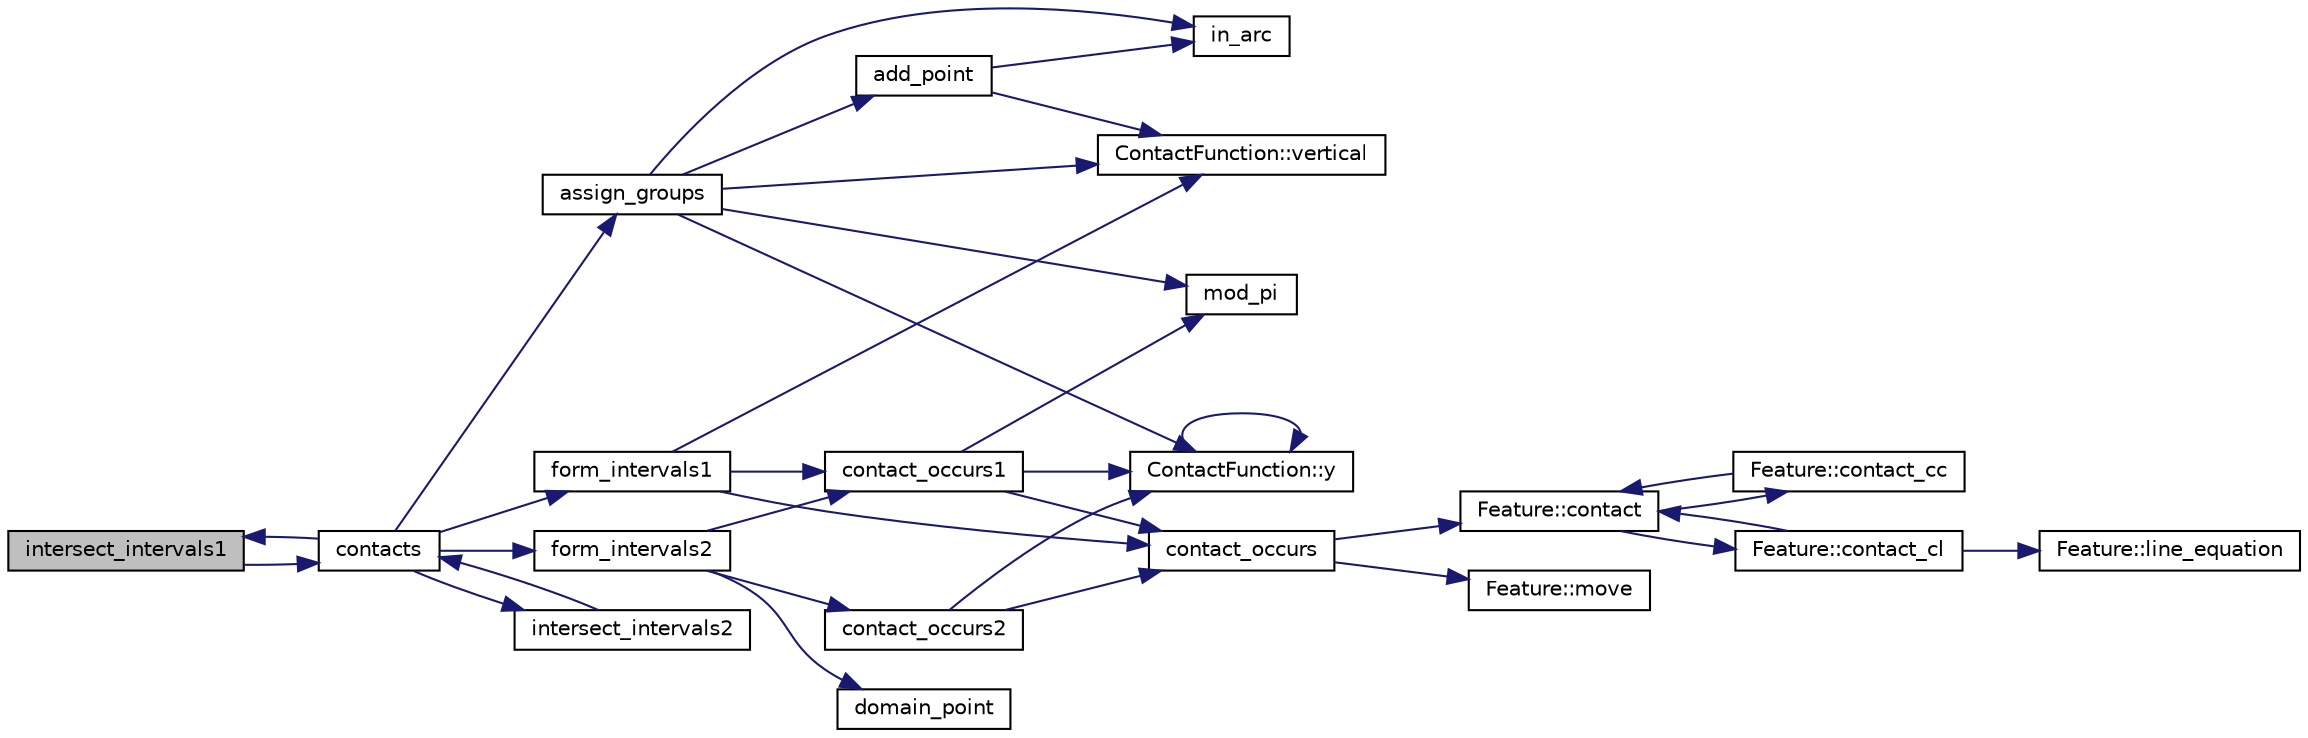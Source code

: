 digraph "intersect_intervals1"
{
 // LATEX_PDF_SIZE
  edge [fontname="Helvetica",fontsize="10",labelfontname="Helvetica",labelfontsize="10"];
  node [fontname="Helvetica",fontsize="10",shape=record];
  rankdir="LR";
  Node1 [label="intersect_intervals1",height=0.2,width=0.4,color="black", fillcolor="grey75", style="filled", fontcolor="black",tooltip=" "];
  Node1 -> Node2 [color="midnightblue",fontsize="10",style="solid",fontname="Helvetica"];
  Node2 [label="contacts",height=0.2,width=0.4,color="black", fillcolor="white", style="filled",URL="$d6/d39/cs_8_c.html#abcd699cfbf8e64e6e6bb76bd8dda4579",tooltip=" "];
  Node2 -> Node3 [color="midnightblue",fontsize="10",style="solid",fontname="Helvetica"];
  Node3 [label="assign_groups",height=0.2,width=0.4,color="black", fillcolor="white", style="filled",URL="$d6/d39/cs_8_c.html#ae2d6005c9e2d3cb6672f64ff3126a498",tooltip=" "];
  Node3 -> Node4 [color="midnightblue",fontsize="10",style="solid",fontname="Helvetica"];
  Node4 [label="add_point",height=0.2,width=0.4,color="black", fillcolor="white", style="filled",URL="$d6/d39/cs_8_c.html#a7ccb7ae432a3132107521a91f8fda266",tooltip=" "];
  Node4 -> Node5 [color="midnightblue",fontsize="10",style="solid",fontname="Helvetica"];
  Node5 [label="in_arc",height=0.2,width=0.4,color="black", fillcolor="white", style="filled",URL="$d6/d39/cs_8_c.html#aa11ddde06a3d235fc35c23b35b26ea37",tooltip=" "];
  Node4 -> Node6 [color="midnightblue",fontsize="10",style="solid",fontname="Helvetica"];
  Node6 [label="ContactFunction::vertical",height=0.2,width=0.4,color="black", fillcolor="white", style="filled",URL="$d2/d41/class_contact_function.html#a6b900f04e431aeeca87a1fa024f5e8e0",tooltip=" "];
  Node3 -> Node5 [color="midnightblue",fontsize="10",style="solid",fontname="Helvetica"];
  Node3 -> Node7 [color="midnightblue",fontsize="10",style="solid",fontname="Helvetica"];
  Node7 [label="mod_pi",height=0.2,width=0.4,color="black", fillcolor="white", style="filled",URL="$d6/d39/cs_8_c.html#acbffffcb40f86b2239411252d8d40ff5",tooltip=" "];
  Node3 -> Node6 [color="midnightblue",fontsize="10",style="solid",fontname="Helvetica"];
  Node3 -> Node8 [color="midnightblue",fontsize="10",style="solid",fontname="Helvetica"];
  Node8 [label="ContactFunction::y",height=0.2,width=0.4,color="black", fillcolor="white", style="filled",URL="$d2/d41/class_contact_function.html#ab8260d054902416d81cb2f04c120edc4",tooltip=" "];
  Node8 -> Node8 [color="midnightblue",fontsize="10",style="solid",fontname="Helvetica"];
  Node2 -> Node9 [color="midnightblue",fontsize="10",style="solid",fontname="Helvetica"];
  Node9 [label="form_intervals1",height=0.2,width=0.4,color="black", fillcolor="white", style="filled",URL="$d6/d39/cs_8_c.html#afe96afa91adada0de2001ee6839aa644",tooltip=" "];
  Node9 -> Node10 [color="midnightblue",fontsize="10",style="solid",fontname="Helvetica"];
  Node10 [label="contact_occurs",height=0.2,width=0.4,color="black", fillcolor="white", style="filled",URL="$d6/d39/cs_8_c.html#a3e71874d91d09fe45468ac562dc470fc",tooltip=" "];
  Node10 -> Node11 [color="midnightblue",fontsize="10",style="solid",fontname="Helvetica"];
  Node11 [label="Feature::contact",height=0.2,width=0.4,color="black", fillcolor="white", style="filled",URL="$d7/d76/class_feature.html#a18d082c37b8239da9280d984b1bf3d6d",tooltip=" "];
  Node11 -> Node12 [color="midnightblue",fontsize="10",style="solid",fontname="Helvetica"];
  Node12 [label="Feature::contact_cc",height=0.2,width=0.4,color="black", fillcolor="white", style="filled",URL="$d7/d76/class_feature.html#a3b7421201888e6259d53d89898bfda80",tooltip=" "];
  Node12 -> Node11 [color="midnightblue",fontsize="10",style="solid",fontname="Helvetica"];
  Node11 -> Node13 [color="midnightblue",fontsize="10",style="solid",fontname="Helvetica"];
  Node13 [label="Feature::contact_cl",height=0.2,width=0.4,color="black", fillcolor="white", style="filled",URL="$d7/d76/class_feature.html#a91f0726e230b3e101f5f5ba0d75dc7bc",tooltip=" "];
  Node13 -> Node11 [color="midnightblue",fontsize="10",style="solid",fontname="Helvetica"];
  Node13 -> Node14 [color="midnightblue",fontsize="10",style="solid",fontname="Helvetica"];
  Node14 [label="Feature::line_equation",height=0.2,width=0.4,color="black", fillcolor="white", style="filled",URL="$d7/d76/class_feature.html#acb1e9d500c75d6ac02b18e2ea5b07806",tooltip=" "];
  Node10 -> Node15 [color="midnightblue",fontsize="10",style="solid",fontname="Helvetica"];
  Node15 [label="Feature::move",height=0.2,width=0.4,color="black", fillcolor="white", style="filled",URL="$d7/d76/class_feature.html#a7b1aff4948433a26ca0425e747ab610e",tooltip=" "];
  Node9 -> Node16 [color="midnightblue",fontsize="10",style="solid",fontname="Helvetica"];
  Node16 [label="contact_occurs1",height=0.2,width=0.4,color="black", fillcolor="white", style="filled",URL="$d6/d39/cs_8_c.html#a7b0c41803e8e361c06c02b8e93a21245",tooltip=" "];
  Node16 -> Node10 [color="midnightblue",fontsize="10",style="solid",fontname="Helvetica"];
  Node16 -> Node7 [color="midnightblue",fontsize="10",style="solid",fontname="Helvetica"];
  Node16 -> Node8 [color="midnightblue",fontsize="10",style="solid",fontname="Helvetica"];
  Node9 -> Node6 [color="midnightblue",fontsize="10",style="solid",fontname="Helvetica"];
  Node2 -> Node17 [color="midnightblue",fontsize="10",style="solid",fontname="Helvetica"];
  Node17 [label="form_intervals2",height=0.2,width=0.4,color="black", fillcolor="white", style="filled",URL="$d6/d39/cs_8_c.html#a2398ecdadc9278929edc598f4fbbe282",tooltip=" "];
  Node17 -> Node16 [color="midnightblue",fontsize="10",style="solid",fontname="Helvetica"];
  Node17 -> Node18 [color="midnightblue",fontsize="10",style="solid",fontname="Helvetica"];
  Node18 [label="contact_occurs2",height=0.2,width=0.4,color="black", fillcolor="white", style="filled",URL="$d6/d39/cs_8_c.html#a7fcb88565b9009f3b2153785bb49e038",tooltip=" "];
  Node18 -> Node10 [color="midnightblue",fontsize="10",style="solid",fontname="Helvetica"];
  Node18 -> Node8 [color="midnightblue",fontsize="10",style="solid",fontname="Helvetica"];
  Node17 -> Node19 [color="midnightblue",fontsize="10",style="solid",fontname="Helvetica"];
  Node19 [label="domain_point",height=0.2,width=0.4,color="black", fillcolor="white", style="filled",URL="$d6/d39/cs_8_c.html#ae19052e7a9cfc6c18f3655365cc30478",tooltip=" "];
  Node2 -> Node1 [color="midnightblue",fontsize="10",style="solid",fontname="Helvetica"];
  Node2 -> Node20 [color="midnightblue",fontsize="10",style="solid",fontname="Helvetica"];
  Node20 [label="intersect_intervals2",height=0.2,width=0.4,color="black", fillcolor="white", style="filled",URL="$d6/d39/cs_8_c.html#a3ca8f4a71e9d1433d3870b2c8933d580",tooltip=" "];
  Node20 -> Node2 [color="midnightblue",fontsize="10",style="solid",fontname="Helvetica"];
}
